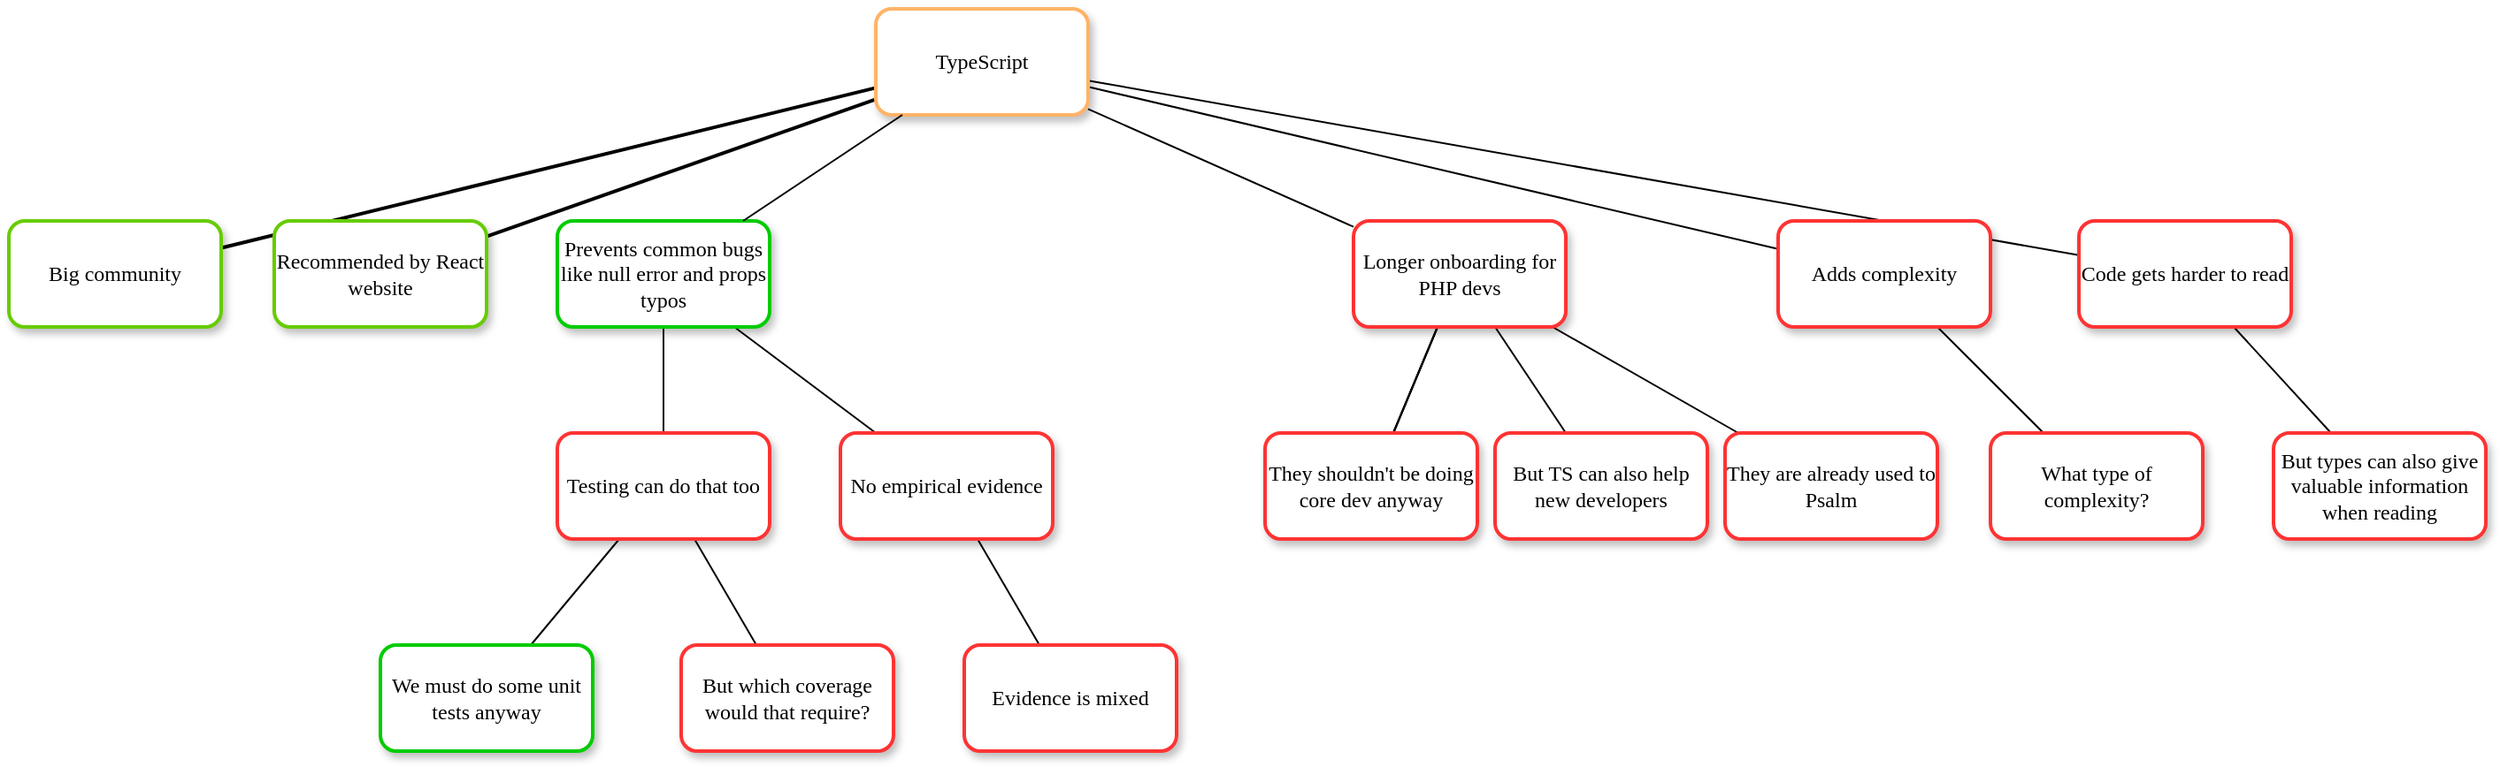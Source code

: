 <mxfile version="20.5.3" type="github">
  <diagram name="Page-1" id="10a91c8b-09ff-31b1-d368-03940ed4cc9e">
    <mxGraphModel dx="1408" dy="747" grid="1" gridSize="10" guides="1" tooltips="1" connect="1" arrows="1" fold="1" page="1" pageScale="1" pageWidth="1100" pageHeight="850" background="none" math="0" shadow="0">
      <root>
        <mxCell id="0" />
        <mxCell id="1" parent="0" />
        <mxCell id="kOaFZ-sLMDl_HOCN700E-3" value="" style="edgeStyle=none;rounded=0;orthogonalLoop=1;jettySize=auto;html=1;fontFamily=Verdana;fontSize=12;endArrow=none;endFill=0;" edge="1" parent="1" source="62893188c0fa7362-1" target="kOaFZ-sLMDl_HOCN700E-2">
          <mxGeometry relative="1" as="geometry" />
        </mxCell>
        <mxCell id="kOaFZ-sLMDl_HOCN700E-7" value="" style="edgeStyle=none;rounded=0;orthogonalLoop=1;jettySize=auto;html=1;fontFamily=Verdana;fontSize=12;endArrow=none;endFill=0;" edge="1" parent="1" source="62893188c0fa7362-1" target="kOaFZ-sLMDl_HOCN700E-6">
          <mxGeometry relative="1" as="geometry" />
        </mxCell>
        <mxCell id="kOaFZ-sLMDl_HOCN700E-14" value="" style="edgeStyle=none;rounded=0;orthogonalLoop=1;jettySize=auto;html=1;fontFamily=Verdana;fontSize=12;endArrow=none;endFill=0;" edge="1" parent="1" source="62893188c0fa7362-1" target="kOaFZ-sLMDl_HOCN700E-13">
          <mxGeometry relative="1" as="geometry" />
        </mxCell>
        <mxCell id="kOaFZ-sLMDl_HOCN700E-33" value="" style="edgeStyle=none;rounded=0;orthogonalLoop=1;jettySize=auto;html=1;strokeWidth=2;fontFamily=Verdana;fontSize=12;endArrow=none;endFill=0;" edge="1" parent="1" source="62893188c0fa7362-1" target="kOaFZ-sLMDl_HOCN700E-32">
          <mxGeometry relative="1" as="geometry" />
        </mxCell>
        <mxCell id="kOaFZ-sLMDl_HOCN700E-35" value="" style="edgeStyle=none;rounded=0;orthogonalLoop=1;jettySize=auto;html=1;strokeWidth=2;fontFamily=Verdana;fontSize=12;endArrow=none;endFill=0;" edge="1" parent="1" source="62893188c0fa7362-1" target="kOaFZ-sLMDl_HOCN700E-34">
          <mxGeometry relative="1" as="geometry" />
        </mxCell>
        <mxCell id="62893188c0fa7362-1" value="TypeScript" style="whiteSpace=wrap;html=1;rounded=1;shadow=1;labelBackgroundColor=none;strokeWidth=2;fontFamily=Verdana;fontSize=12;align=center;strokeColor=#FFB366;" parent="1" vertex="1">
          <mxGeometry x="610" y="50" width="120" height="60" as="geometry" />
        </mxCell>
        <mxCell id="kOaFZ-sLMDl_HOCN700E-18" value="" style="edgeStyle=none;rounded=0;orthogonalLoop=1;jettySize=auto;html=1;fontFamily=Verdana;fontSize=12;endArrow=none;endFill=0;" edge="1" parent="1" source="62893188c0fa7362-2" target="kOaFZ-sLMDl_HOCN700E-17">
          <mxGeometry relative="1" as="geometry" />
        </mxCell>
        <mxCell id="kOaFZ-sLMDl_HOCN700E-22" value="" style="edgeStyle=none;rounded=0;orthogonalLoop=1;jettySize=auto;html=1;fontFamily=Verdana;fontSize=12;endArrow=none;endFill=0;" edge="1" parent="1" source="62893188c0fa7362-2" target="kOaFZ-sLMDl_HOCN700E-21">
          <mxGeometry relative="1" as="geometry" />
        </mxCell>
        <mxCell id="62893188c0fa7362-2" value="&lt;div&gt;Prevents common bugs like null error and props typos&lt;br&gt;&lt;/div&gt;" style="whiteSpace=wrap;html=1;rounded=1;shadow=1;labelBackgroundColor=none;strokeWidth=2;fontFamily=Verdana;fontSize=12;align=center;strokeColor=#00CC00;" parent="1" vertex="1">
          <mxGeometry x="430" y="170" width="120" height="60" as="geometry" />
        </mxCell>
        <mxCell id="62893188c0fa7362-5" value="" style="rounded=0;html=1;labelBackgroundColor=default;startArrow=none;startFill=0;startSize=5;endArrow=none;endFill=0;endSize=5;jettySize=auto;orthogonalLoop=1;strokeWidth=1;fontFamily=Verdana;fontSize=12;fontStyle=0" parent="1" source="62893188c0fa7362-1" target="62893188c0fa7362-2" edge="1">
          <mxGeometry x="-0.154" y="6" relative="1" as="geometry">
            <mxPoint as="offset" />
          </mxGeometry>
        </mxCell>
        <mxCell id="kOaFZ-sLMDl_HOCN700E-5" value="&lt;div&gt;&lt;br&gt;&lt;/div&gt;" style="edgeStyle=none;rounded=0;orthogonalLoop=1;jettySize=auto;html=1;fontFamily=Verdana;fontSize=12;endArrow=none;endFill=0;" edge="1" parent="1" source="kOaFZ-sLMDl_HOCN700E-2" target="kOaFZ-sLMDl_HOCN700E-4">
          <mxGeometry relative="1" as="geometry" />
        </mxCell>
        <mxCell id="kOaFZ-sLMDl_HOCN700E-12" value="" style="edgeStyle=none;rounded=0;orthogonalLoop=1;jettySize=auto;html=1;fontFamily=Verdana;fontSize=12;endArrow=none;endFill=0;" edge="1" parent="1" source="kOaFZ-sLMDl_HOCN700E-2" target="kOaFZ-sLMDl_HOCN700E-11">
          <mxGeometry relative="1" as="geometry" />
        </mxCell>
        <mxCell id="kOaFZ-sLMDl_HOCN700E-28" value="" style="edgeStyle=none;rounded=0;orthogonalLoop=1;jettySize=auto;html=1;fontFamily=Verdana;fontSize=12;endArrow=none;endFill=0;" edge="1" parent="1" source="kOaFZ-sLMDl_HOCN700E-2" target="kOaFZ-sLMDl_HOCN700E-11">
          <mxGeometry relative="1" as="geometry" />
        </mxCell>
        <mxCell id="kOaFZ-sLMDl_HOCN700E-29" value="" style="edgeStyle=none;rounded=0;orthogonalLoop=1;jettySize=auto;html=1;fontFamily=Verdana;fontSize=12;endArrow=none;endFill=0;" edge="1" parent="1" source="kOaFZ-sLMDl_HOCN700E-2" target="kOaFZ-sLMDl_HOCN700E-11">
          <mxGeometry relative="1" as="geometry" />
        </mxCell>
        <mxCell id="kOaFZ-sLMDl_HOCN700E-31" value="" style="edgeStyle=none;rounded=0;orthogonalLoop=1;jettySize=auto;html=1;fontFamily=Verdana;fontSize=12;endArrow=none;endFill=0;" edge="1" parent="1" source="kOaFZ-sLMDl_HOCN700E-2" target="kOaFZ-sLMDl_HOCN700E-30">
          <mxGeometry relative="1" as="geometry" />
        </mxCell>
        <mxCell id="kOaFZ-sLMDl_HOCN700E-2" value="Longer onboarding for PHP devs" style="whiteSpace=wrap;html=1;rounded=1;shadow=1;labelBackgroundColor=none;strokeWidth=2;fontFamily=Verdana;fontSize=12;align=center;strokeColor=#FF3333;" vertex="1" parent="1">
          <mxGeometry x="880" y="170" width="120" height="60" as="geometry" />
        </mxCell>
        <mxCell id="kOaFZ-sLMDl_HOCN700E-4" value="But TS can also help new developers" style="whiteSpace=wrap;html=1;rounded=1;shadow=1;labelBackgroundColor=none;strokeWidth=2;fontFamily=Verdana;fontSize=12;align=center;strokeColor=#FF3333;" vertex="1" parent="1">
          <mxGeometry x="960" y="290" width="120" height="60" as="geometry" />
        </mxCell>
        <mxCell id="kOaFZ-sLMDl_HOCN700E-10" value="" style="edgeStyle=none;rounded=0;orthogonalLoop=1;jettySize=auto;html=1;fontFamily=Verdana;fontSize=12;endArrow=none;endFill=0;" edge="1" parent="1" source="kOaFZ-sLMDl_HOCN700E-6" target="kOaFZ-sLMDl_HOCN700E-9">
          <mxGeometry relative="1" as="geometry" />
        </mxCell>
        <mxCell id="kOaFZ-sLMDl_HOCN700E-6" value="Adds complexity" style="whiteSpace=wrap;html=1;rounded=1;shadow=1;labelBackgroundColor=none;strokeWidth=2;fontFamily=Verdana;fontSize=12;align=center;strokeColor=#FF3333;" vertex="1" parent="1">
          <mxGeometry x="1120" y="170" width="120" height="60" as="geometry" />
        </mxCell>
        <mxCell id="kOaFZ-sLMDl_HOCN700E-9" value="What type of complexity?" style="whiteSpace=wrap;html=1;rounded=1;shadow=1;labelBackgroundColor=none;strokeWidth=2;fontFamily=Verdana;fontSize=12;align=center;strokeColor=#FF3333;" vertex="1" parent="1">
          <mxGeometry x="1240" y="290" width="120" height="60" as="geometry" />
        </mxCell>
        <mxCell id="kOaFZ-sLMDl_HOCN700E-11" value="They shouldn&#39;t be doing core dev anyway" style="whiteSpace=wrap;html=1;rounded=1;shadow=1;labelBackgroundColor=none;strokeWidth=2;fontFamily=Verdana;fontSize=12;align=center;strokeColor=#FF3333;" vertex="1" parent="1">
          <mxGeometry x="830" y="290" width="120" height="60" as="geometry" />
        </mxCell>
        <mxCell id="kOaFZ-sLMDl_HOCN700E-16" value="" style="edgeStyle=none;rounded=0;orthogonalLoop=1;jettySize=auto;html=1;fontFamily=Verdana;fontSize=12;endArrow=none;endFill=0;" edge="1" parent="1" source="kOaFZ-sLMDl_HOCN700E-13" target="kOaFZ-sLMDl_HOCN700E-15">
          <mxGeometry relative="1" as="geometry" />
        </mxCell>
        <mxCell id="kOaFZ-sLMDl_HOCN700E-13" value="Code gets harder to read" style="whiteSpace=wrap;html=1;rounded=1;shadow=1;labelBackgroundColor=none;strokeWidth=2;fontFamily=Verdana;fontSize=12;align=center;strokeColor=#FF3333;" vertex="1" parent="1">
          <mxGeometry x="1290" y="170" width="120" height="60" as="geometry" />
        </mxCell>
        <mxCell id="kOaFZ-sLMDl_HOCN700E-15" value="But types can also give valuable information when reading" style="whiteSpace=wrap;html=1;rounded=1;shadow=1;labelBackgroundColor=none;strokeWidth=2;fontFamily=Verdana;fontSize=12;align=center;strokeColor=#FF3333;" vertex="1" parent="1">
          <mxGeometry x="1400" y="290" width="120" height="60" as="geometry" />
        </mxCell>
        <mxCell id="kOaFZ-sLMDl_HOCN700E-20" value="" style="edgeStyle=none;rounded=0;orthogonalLoop=1;jettySize=auto;html=1;fontFamily=Verdana;fontSize=12;endArrow=none;endFill=0;" edge="1" parent="1" source="kOaFZ-sLMDl_HOCN700E-17" target="kOaFZ-sLMDl_HOCN700E-19">
          <mxGeometry relative="1" as="geometry" />
        </mxCell>
        <mxCell id="kOaFZ-sLMDl_HOCN700E-26" value="" style="edgeStyle=none;rounded=0;orthogonalLoop=1;jettySize=auto;html=1;fontFamily=Verdana;fontSize=12;endArrow=none;endFill=0;" edge="1" parent="1" source="kOaFZ-sLMDl_HOCN700E-17" target="kOaFZ-sLMDl_HOCN700E-25">
          <mxGeometry relative="1" as="geometry" />
        </mxCell>
        <mxCell id="kOaFZ-sLMDl_HOCN700E-17" value="Testing can do that too" style="whiteSpace=wrap;html=1;rounded=1;shadow=1;labelBackgroundColor=none;strokeWidth=2;fontFamily=Verdana;fontSize=12;align=center;strokeColor=#FF3333;" vertex="1" parent="1">
          <mxGeometry x="430" y="290" width="120" height="60" as="geometry" />
        </mxCell>
        <mxCell id="kOaFZ-sLMDl_HOCN700E-19" value="But which coverage would that require?" style="whiteSpace=wrap;html=1;rounded=1;shadow=1;labelBackgroundColor=none;strokeWidth=2;fontFamily=Verdana;fontSize=12;align=center;strokeColor=#FF3333;" vertex="1" parent="1">
          <mxGeometry x="500" y="410" width="120" height="60" as="geometry" />
        </mxCell>
        <mxCell id="kOaFZ-sLMDl_HOCN700E-24" value="" style="edgeStyle=none;rounded=0;orthogonalLoop=1;jettySize=auto;html=1;fontFamily=Verdana;fontSize=12;endArrow=none;endFill=0;" edge="1" parent="1" source="kOaFZ-sLMDl_HOCN700E-21" target="kOaFZ-sLMDl_HOCN700E-23">
          <mxGeometry relative="1" as="geometry" />
        </mxCell>
        <mxCell id="kOaFZ-sLMDl_HOCN700E-21" value="No empirical evidence" style="whiteSpace=wrap;html=1;rounded=1;shadow=1;labelBackgroundColor=none;strokeWidth=2;fontFamily=Verdana;fontSize=12;align=center;strokeColor=#FF3333;" vertex="1" parent="1">
          <mxGeometry x="590" y="290" width="120" height="60" as="geometry" />
        </mxCell>
        <mxCell id="kOaFZ-sLMDl_HOCN700E-23" value="Evidence is mixed" style="whiteSpace=wrap;html=1;rounded=1;shadow=1;labelBackgroundColor=none;strokeWidth=2;fontFamily=Verdana;fontSize=12;align=center;strokeColor=#FF3333;" vertex="1" parent="1">
          <mxGeometry x="660" y="410" width="120" height="60" as="geometry" />
        </mxCell>
        <mxCell id="kOaFZ-sLMDl_HOCN700E-25" value="We must do some unit tests anyway" style="whiteSpace=wrap;html=1;rounded=1;shadow=1;labelBackgroundColor=none;strokeWidth=2;fontFamily=Verdana;fontSize=12;align=center;strokeColor=#00CC00;" vertex="1" parent="1">
          <mxGeometry x="330" y="410" width="120" height="60" as="geometry" />
        </mxCell>
        <mxCell id="kOaFZ-sLMDl_HOCN700E-30" value="They are already used to Psalm" style="whiteSpace=wrap;html=1;rounded=1;shadow=1;labelBackgroundColor=none;strokeWidth=2;fontFamily=Verdana;fontSize=12;align=center;strokeColor=#FF3333;" vertex="1" parent="1">
          <mxGeometry x="1090" y="290" width="120" height="60" as="geometry" />
        </mxCell>
        <mxCell id="kOaFZ-sLMDl_HOCN700E-32" value="Recommended by React website" style="whiteSpace=wrap;html=1;rounded=1;shadow=1;labelBackgroundColor=none;strokeWidth=2;fontFamily=Verdana;fontSize=12;align=center;strokeColor=#66CC00;" vertex="1" parent="1">
          <mxGeometry x="270" y="170" width="120" height="60" as="geometry" />
        </mxCell>
        <mxCell id="kOaFZ-sLMDl_HOCN700E-34" value="Big community" style="whiteSpace=wrap;html=1;rounded=1;shadow=1;labelBackgroundColor=none;strokeWidth=2;fontFamily=Verdana;fontSize=12;align=center;strokeColor=#66CC00;" vertex="1" parent="1">
          <mxGeometry x="120" y="170" width="120" height="60" as="geometry" />
        </mxCell>
      </root>
    </mxGraphModel>
  </diagram>
</mxfile>
